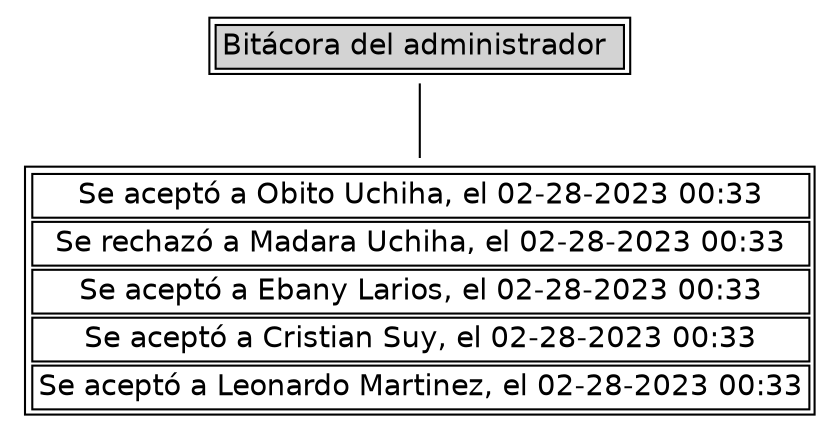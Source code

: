 digraph G {
 node[shape=none fontname=Helvetica]
 rankdir=TB;
 n0[ label = <
<table>
<tr><td bgcolor="lightgray">Bitácora del administrador </td></tr></table> > ];
n1[ label = <
<table>
<tr><td bgcolor="white">Se aceptó a Obito Uchiha, el 02-28-2023 00:33</td></tr>
<tr><td bgcolor="white">Se rechazó a Madara Uchiha, el 02-28-2023 00:33</td></tr>
<tr><td bgcolor="white">Se aceptó a Ebany Larios, el 02-28-2023 00:33</td></tr>
<tr><td bgcolor="white">Se aceptó a Cristian Suy, el 02-28-2023 00:33</td></tr>
<tr><td bgcolor="white">Se aceptó a Leonardo Martinez, el 02-28-2023 00:33</td></tr>
</table> > ];
n0->n1[dir=none]
}